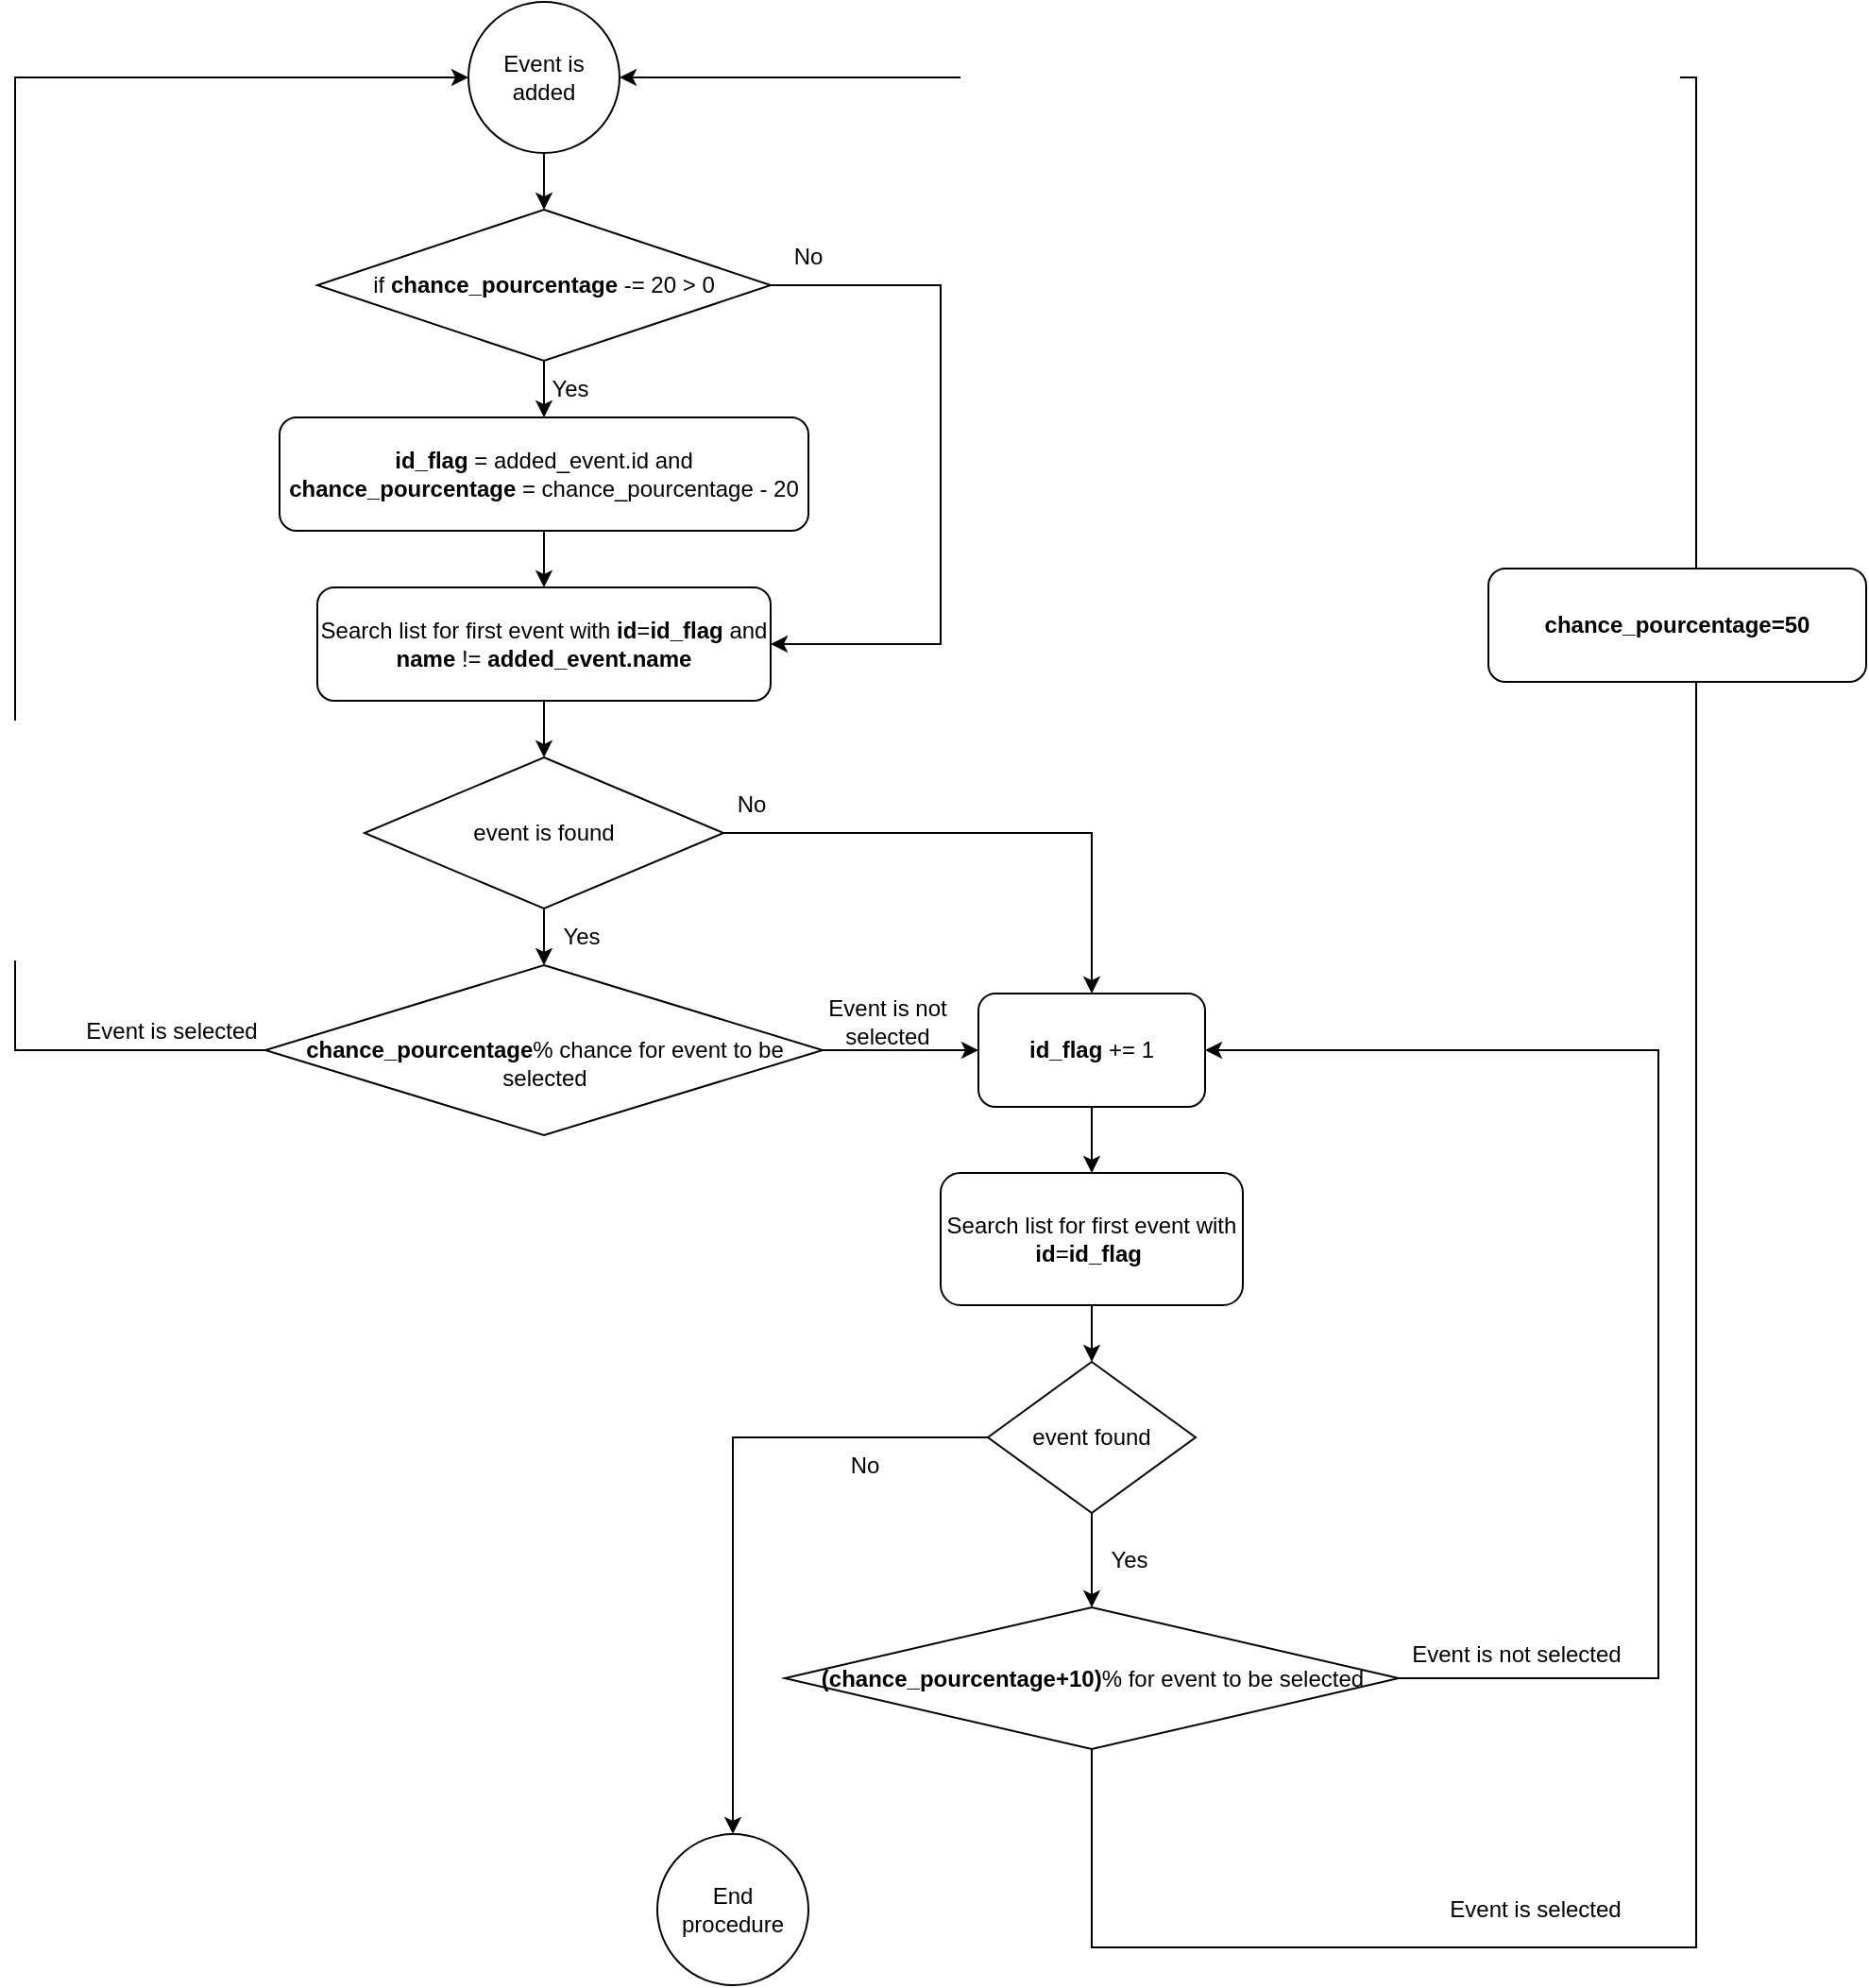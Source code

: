 <mxfile version="17.4.3" type="device"><diagram id="p2i-jAtKmBb02atNWwZy" name="Page-1"><mxGraphModel dx="2130" dy="975" grid="1" gridSize="10" guides="1" tooltips="1" connect="1" arrows="1" fold="1" page="1" pageScale="1" pageWidth="827" pageHeight="1169" math="0" shadow="0"><root><mxCell id="0"/><mxCell id="1" parent="0"/><mxCell id="d_S8wmk3KIisgOdMIw7V-5" style="edgeStyle=orthogonalEdgeStyle;rounded=0;orthogonalLoop=1;jettySize=auto;html=1;" edge="1" parent="1" source="d_S8wmk3KIisgOdMIw7V-1" target="d_S8wmk3KIisgOdMIw7V-2"><mxGeometry relative="1" as="geometry"/></mxCell><mxCell id="d_S8wmk3KIisgOdMIw7V-1" value="Event is added" style="ellipse;whiteSpace=wrap;html=1;aspect=fixed;" vertex="1" parent="1"><mxGeometry x="360" y="20" width="80" height="80" as="geometry"/></mxCell><mxCell id="d_S8wmk3KIisgOdMIw7V-4" style="edgeStyle=orthogonalEdgeStyle;rounded=0;orthogonalLoop=1;jettySize=auto;html=1;" edge="1" parent="1" source="d_S8wmk3KIisgOdMIw7V-2" target="d_S8wmk3KIisgOdMIw7V-3"><mxGeometry relative="1" as="geometry"/></mxCell><mxCell id="d_S8wmk3KIisgOdMIw7V-9" style="edgeStyle=orthogonalEdgeStyle;rounded=0;orthogonalLoop=1;jettySize=auto;html=1;entryX=1;entryY=0.5;entryDx=0;entryDy=0;" edge="1" parent="1" source="d_S8wmk3KIisgOdMIw7V-2" target="d_S8wmk3KIisgOdMIw7V-6"><mxGeometry relative="1" as="geometry"><Array as="points"><mxPoint x="610" y="170"/><mxPoint x="610" y="360"/></Array></mxGeometry></mxCell><mxCell id="d_S8wmk3KIisgOdMIw7V-2" value="if &lt;b&gt;chance_pourcentage&lt;/b&gt;&amp;nbsp;-= 20 &amp;gt; 0" style="rhombus;whiteSpace=wrap;html=1;" vertex="1" parent="1"><mxGeometry x="280" y="130" width="240" height="80" as="geometry"/></mxCell><mxCell id="d_S8wmk3KIisgOdMIw7V-7" style="edgeStyle=orthogonalEdgeStyle;rounded=0;orthogonalLoop=1;jettySize=auto;html=1;" edge="1" parent="1" source="d_S8wmk3KIisgOdMIw7V-3" target="d_S8wmk3KIisgOdMIw7V-6"><mxGeometry relative="1" as="geometry"/></mxCell><mxCell id="d_S8wmk3KIisgOdMIw7V-3" value="&lt;b&gt;id_flag&lt;/b&gt;&amp;nbsp;= added_event.id and &lt;b&gt;chance_pourcentage&lt;/b&gt;&amp;nbsp;= chance_pourcentage - 20" style="rounded=1;whiteSpace=wrap;html=1;" vertex="1" parent="1"><mxGeometry x="260" y="240" width="280" height="60" as="geometry"/></mxCell><mxCell id="d_S8wmk3KIisgOdMIw7V-12" style="edgeStyle=orthogonalEdgeStyle;rounded=0;orthogonalLoop=1;jettySize=auto;html=1;" edge="1" parent="1" source="d_S8wmk3KIisgOdMIw7V-6" target="d_S8wmk3KIisgOdMIw7V-8"><mxGeometry relative="1" as="geometry"/></mxCell><mxCell id="d_S8wmk3KIisgOdMIw7V-6" value="Search list for first event with&lt;b&gt; id&lt;/b&gt;=&lt;b&gt;id_flag&lt;/b&gt; and &lt;b&gt;name &lt;/b&gt;!= &lt;b&gt;added_event.name&lt;/b&gt;" style="rounded=1;whiteSpace=wrap;html=1;" vertex="1" parent="1"><mxGeometry x="280" y="330" width="240" height="60" as="geometry"/></mxCell><mxCell id="d_S8wmk3KIisgOdMIw7V-14" style="edgeStyle=orthogonalEdgeStyle;rounded=0;orthogonalLoop=1;jettySize=auto;html=1;" edge="1" parent="1" source="d_S8wmk3KIisgOdMIw7V-8" target="d_S8wmk3KIisgOdMIw7V-13"><mxGeometry relative="1" as="geometry"/></mxCell><mxCell id="d_S8wmk3KIisgOdMIw7V-19" style="edgeStyle=orthogonalEdgeStyle;rounded=0;orthogonalLoop=1;jettySize=auto;html=1;" edge="1" parent="1" source="d_S8wmk3KIisgOdMIw7V-8" target="d_S8wmk3KIisgOdMIw7V-18"><mxGeometry relative="1" as="geometry"/></mxCell><mxCell id="d_S8wmk3KIisgOdMIw7V-8" value="event is found" style="rhombus;whiteSpace=wrap;html=1;" vertex="1" parent="1"><mxGeometry x="305" y="420" width="190" height="80" as="geometry"/></mxCell><mxCell id="d_S8wmk3KIisgOdMIw7V-10" value="Yes" style="text;html=1;strokeColor=none;fillColor=none;align=center;verticalAlign=middle;whiteSpace=wrap;rounded=0;" vertex="1" parent="1"><mxGeometry x="384" y="210" width="60" height="30" as="geometry"/></mxCell><mxCell id="d_S8wmk3KIisgOdMIw7V-11" value="No" style="text;html=1;strokeColor=none;fillColor=none;align=center;verticalAlign=middle;whiteSpace=wrap;rounded=0;" vertex="1" parent="1"><mxGeometry x="510" y="140" width="60" height="30" as="geometry"/></mxCell><mxCell id="d_S8wmk3KIisgOdMIw7V-16" style="edgeStyle=orthogonalEdgeStyle;rounded=0;orthogonalLoop=1;jettySize=auto;html=1;" edge="1" parent="1" source="d_S8wmk3KIisgOdMIw7V-13" target="d_S8wmk3KIisgOdMIw7V-1"><mxGeometry relative="1" as="geometry"><Array as="points"><mxPoint x="120" y="575"/><mxPoint x="120" y="60"/></Array></mxGeometry></mxCell><mxCell id="d_S8wmk3KIisgOdMIw7V-20" style="edgeStyle=orthogonalEdgeStyle;rounded=0;orthogonalLoop=1;jettySize=auto;html=1;entryX=0;entryY=0.5;entryDx=0;entryDy=0;" edge="1" parent="1" source="d_S8wmk3KIisgOdMIw7V-13" target="d_S8wmk3KIisgOdMIw7V-18"><mxGeometry relative="1" as="geometry"/></mxCell><mxCell id="d_S8wmk3KIisgOdMIw7V-13" value="&lt;b&gt;&lt;br&gt;chance_pourcentage&lt;/b&gt;% chance for event to be selected" style="rhombus;whiteSpace=wrap;html=1;" vertex="1" parent="1"><mxGeometry x="252.5" y="530" width="295" height="90" as="geometry"/></mxCell><mxCell id="d_S8wmk3KIisgOdMIw7V-15" value="Yes" style="text;html=1;strokeColor=none;fillColor=none;align=center;verticalAlign=middle;whiteSpace=wrap;rounded=0;" vertex="1" parent="1"><mxGeometry x="390" y="500" width="60" height="30" as="geometry"/></mxCell><mxCell id="d_S8wmk3KIisgOdMIw7V-17" value="Event is selected" style="text;html=1;strokeColor=none;fillColor=none;align=center;verticalAlign=middle;whiteSpace=wrap;rounded=0;" vertex="1" parent="1"><mxGeometry x="152.5" y="550" width="100" height="30" as="geometry"/></mxCell><mxCell id="d_S8wmk3KIisgOdMIw7V-25" style="edgeStyle=orthogonalEdgeStyle;rounded=0;orthogonalLoop=1;jettySize=auto;html=1;" edge="1" parent="1" source="d_S8wmk3KIisgOdMIw7V-18" target="d_S8wmk3KIisgOdMIw7V-24"><mxGeometry relative="1" as="geometry"/></mxCell><mxCell id="d_S8wmk3KIisgOdMIw7V-18" value="&lt;b&gt;id_flag&lt;/b&gt;&amp;nbsp;+= 1" style="rounded=1;whiteSpace=wrap;html=1;" vertex="1" parent="1"><mxGeometry x="630" y="545" width="120" height="60" as="geometry"/></mxCell><mxCell id="d_S8wmk3KIisgOdMIw7V-21" value="Event is not selected" style="text;html=1;strokeColor=none;fillColor=none;align=center;verticalAlign=middle;whiteSpace=wrap;rounded=0;" vertex="1" parent="1"><mxGeometry x="532.5" y="545" width="97.5" height="30" as="geometry"/></mxCell><mxCell id="d_S8wmk3KIisgOdMIw7V-22" value="No" style="text;html=1;strokeColor=none;fillColor=none;align=center;verticalAlign=middle;whiteSpace=wrap;rounded=0;" vertex="1" parent="1"><mxGeometry x="480" y="430" width="60" height="30" as="geometry"/></mxCell><mxCell id="d_S8wmk3KIisgOdMIw7V-27" style="edgeStyle=orthogonalEdgeStyle;rounded=0;orthogonalLoop=1;jettySize=auto;html=1;entryX=0.5;entryY=0;entryDx=0;entryDy=0;" edge="1" parent="1" source="d_S8wmk3KIisgOdMIw7V-24" target="d_S8wmk3KIisgOdMIw7V-26"><mxGeometry relative="1" as="geometry"/></mxCell><mxCell id="d_S8wmk3KIisgOdMIw7V-24" value="Search list for first event with &lt;b&gt;id&lt;/b&gt;=&lt;b&gt;id_flag&lt;/b&gt;&amp;nbsp;" style="rounded=1;whiteSpace=wrap;html=1;" vertex="1" parent="1"><mxGeometry x="610" y="640" width="160" height="70" as="geometry"/></mxCell><mxCell id="d_S8wmk3KIisgOdMIw7V-30" style="edgeStyle=orthogonalEdgeStyle;rounded=0;orthogonalLoop=1;jettySize=auto;html=1;" edge="1" parent="1" source="d_S8wmk3KIisgOdMIw7V-26" target="d_S8wmk3KIisgOdMIw7V-28"><mxGeometry relative="1" as="geometry"/></mxCell><mxCell id="d_S8wmk3KIisgOdMIw7V-34" style="edgeStyle=orthogonalEdgeStyle;rounded=0;orthogonalLoop=1;jettySize=auto;html=1;" edge="1" parent="1" source="d_S8wmk3KIisgOdMIw7V-26" target="d_S8wmk3KIisgOdMIw7V-29"><mxGeometry relative="1" as="geometry"/></mxCell><mxCell id="d_S8wmk3KIisgOdMIw7V-26" value="event found" style="rhombus;whiteSpace=wrap;html=1;" vertex="1" parent="1"><mxGeometry x="635" y="740" width="110" height="80" as="geometry"/></mxCell><mxCell id="d_S8wmk3KIisgOdMIw7V-28" value="End procedure" style="ellipse;whiteSpace=wrap;html=1;aspect=fixed;" vertex="1" parent="1"><mxGeometry x="460" y="990" width="80" height="80" as="geometry"/></mxCell><mxCell id="d_S8wmk3KIisgOdMIw7V-36" style="edgeStyle=orthogonalEdgeStyle;rounded=0;orthogonalLoop=1;jettySize=auto;html=1;exitX=0.5;exitY=1;exitDx=0;exitDy=0;" edge="1" parent="1" source="d_S8wmk3KIisgOdMIw7V-29" target="d_S8wmk3KIisgOdMIw7V-1"><mxGeometry relative="1" as="geometry"><Array as="points"><mxPoint x="690" y="1050"/><mxPoint x="1010" y="1050"/><mxPoint x="1010" y="60"/></Array></mxGeometry></mxCell><mxCell id="d_S8wmk3KIisgOdMIw7V-40" style="edgeStyle=orthogonalEdgeStyle;rounded=0;orthogonalLoop=1;jettySize=auto;html=1;entryX=1;entryY=0.5;entryDx=0;entryDy=0;" edge="1" parent="1" source="d_S8wmk3KIisgOdMIw7V-29" target="d_S8wmk3KIisgOdMIw7V-18"><mxGeometry relative="1" as="geometry"><Array as="points"><mxPoint x="990" y="908"/><mxPoint x="990" y="575"/></Array></mxGeometry></mxCell><mxCell id="d_S8wmk3KIisgOdMIw7V-29" value="&lt;b&gt;(chance_pourcentage+10)&lt;/b&gt;% for event to be selected" style="rhombus;whiteSpace=wrap;html=1;" vertex="1" parent="1"><mxGeometry x="527.5" y="870" width="325" height="75" as="geometry"/></mxCell><mxCell id="d_S8wmk3KIisgOdMIw7V-32" value="No" style="text;html=1;strokeColor=none;fillColor=none;align=center;verticalAlign=middle;whiteSpace=wrap;rounded=0;" vertex="1" parent="1"><mxGeometry x="540" y="780" width="60" height="30" as="geometry"/></mxCell><mxCell id="d_S8wmk3KIisgOdMIw7V-33" value="Event is not selected" style="text;html=1;strokeColor=none;fillColor=none;align=center;verticalAlign=middle;whiteSpace=wrap;rounded=0;" vertex="1" parent="1"><mxGeometry x="830" y="880" width="170" height="30" as="geometry"/></mxCell><mxCell id="d_S8wmk3KIisgOdMIw7V-35" value="Yes" style="text;html=1;strokeColor=none;fillColor=none;align=center;verticalAlign=middle;whiteSpace=wrap;rounded=0;" vertex="1" parent="1"><mxGeometry x="680" y="830" width="60" height="30" as="geometry"/></mxCell><mxCell id="d_S8wmk3KIisgOdMIw7V-37" value="Event is selected" style="text;html=1;strokeColor=none;fillColor=none;align=center;verticalAlign=middle;whiteSpace=wrap;rounded=0;" vertex="1" parent="1"><mxGeometry x="840" y="1015" width="170" height="30" as="geometry"/></mxCell><mxCell id="d_S8wmk3KIisgOdMIw7V-42" value="&lt;b&gt;chance_pourcentage=50&lt;/b&gt;" style="rounded=1;whiteSpace=wrap;html=1;" vertex="1" parent="1"><mxGeometry x="900" y="320" width="200" height="60" as="geometry"/></mxCell></root></mxGraphModel></diagram></mxfile>